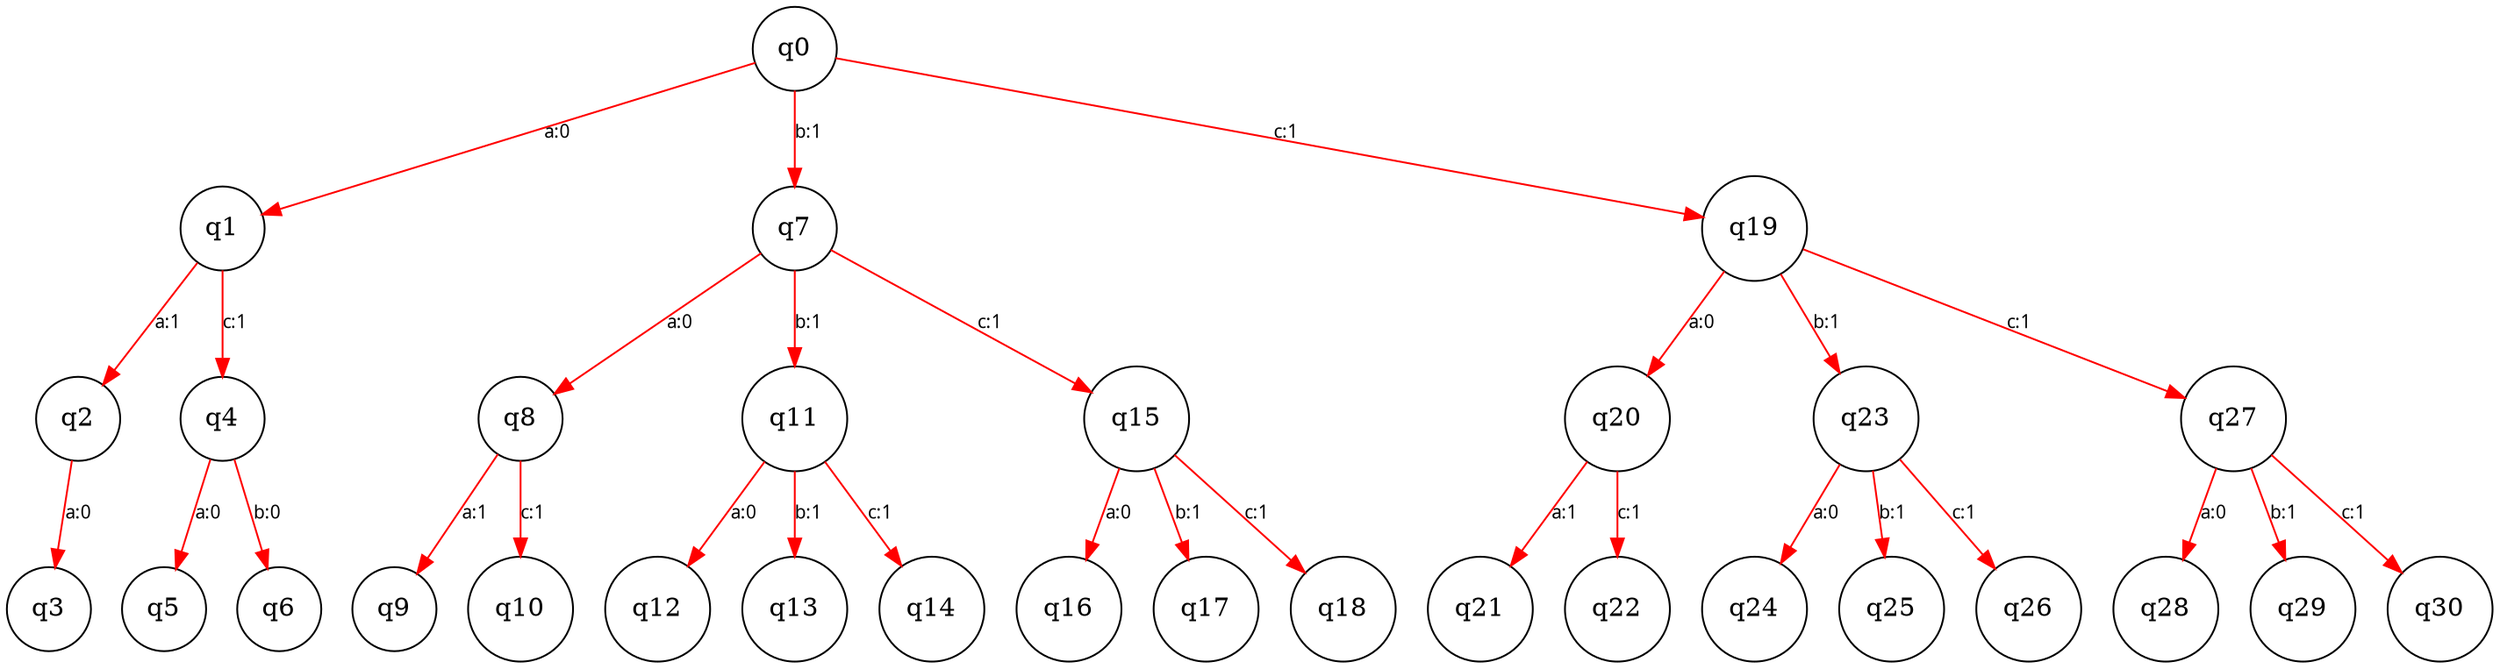 digraph G {
  center=1;
  size="80,10";
  0 [label="q0", shape="circle"];
  1 [label="q1", shape="circle"];
  2 [label="q2", shape="circle"];
  3 [label="q3", shape="circle"];
  4 [label="q4", shape="circle"];
  5 [label="q5", shape="circle"];
  6 [label="q6", shape="circle"];
  7 [label="q7", shape="circle"];
  8 [label="q8", shape="circle"];
  9 [label="q9", shape="circle"];
  10 [label="q10", shape="circle"];
  11 [label="q11", shape="circle"];
  12 [label="q12", shape="circle"];
  13 [label="q13", shape="circle"];
  14 [label="q14", shape="circle"];
  15 [label="q15", shape="circle"];
  16 [label="q16", shape="circle"];
  17 [label="q17", shape="circle"];
  18 [label="q18", shape="circle"];
  19 [label="q19", shape="circle"];
  20 [label="q20", shape="circle"];
  21 [label="q21", shape="circle"];
  22 [label="q22", shape="circle"];
  23 [label="q23", shape="circle"];
  24 [label="q24", shape="circle"];
  25 [label="q25", shape="circle"];
  26 [label="q26", shape="circle"];
  27 [label="q27", shape="circle"];
  28 [label="q28", shape="circle"];
  29 [label="q29", shape="circle"];
  30 [label="q30", shape="circle"];
  0 -> 1 [label="a:0\n", color="red", fontname="NimbusMonL-Regu", labeljust="r", fontsize=10];
  0 -> 7 [label="b:1\n", color="red", fontname="NimbusMonL-Regu", labeljust="r", fontsize=10];
  0 -> 19 [label="c:1\n", color="red", fontname="NimbusMonL-Regu", labeljust="r", fontsize=10];
  1 -> 2 [label="a:1\n", color="red", fontname="NimbusMonL-Regu", labeljust="r", fontsize=10];
  1 -> 4 [label="c:1\n", color="red", fontname="NimbusMonL-Regu", labeljust="r", fontsize=10];
  2 -> 3 [label="a:0\n", color="red", fontname="NimbusMonL-Regu", labeljust="r", fontsize=10];
  4 -> 5 [label="a:0\n", color="red", fontname="NimbusMonL-Regu", labeljust="r", fontsize=10];
  4 -> 6 [label="b:0\n", color="red", fontname="NimbusMonL-Regu", labeljust="r", fontsize=10];
  7 -> 8 [label="a:0\n", color="red", fontname="NimbusMonL-Regu", labeljust="r", fontsize=10];
  7 -> 11 [label="b:1\n", color="red", fontname="NimbusMonL-Regu", labeljust="r", fontsize=10];
  7 -> 15 [label="c:1\n", color="red", fontname="NimbusMonL-Regu", labeljust="r", fontsize=10];
  8 -> 9 [label="a:1\n", color="red", fontname="NimbusMonL-Regu", labeljust="r", fontsize=10];
  8 -> 10 [label="c:1\n", color="red", fontname="NimbusMonL-Regu", labeljust="r", fontsize=10];
  11 -> 12 [label="a:0\n", color="red", fontname="NimbusMonL-Regu", labeljust="r", fontsize=10];
  11 -> 13 [label="b:1\n", color="red", fontname="NimbusMonL-Regu", labeljust="r", fontsize=10];
  11 -> 14 [label="c:1\n", color="red", fontname="NimbusMonL-Regu", labeljust="r", fontsize=10];
  15 -> 16 [label="a:0\n", color="red", fontname="NimbusMonL-Regu", labeljust="r", fontsize=10];
  15 -> 17 [label="b:1\n", color="red", fontname="NimbusMonL-Regu", labeljust="r", fontsize=10];
  15 -> 18 [label="c:1\n", color="red", fontname="NimbusMonL-Regu", labeljust="r", fontsize=10];
  19 -> 20 [label="a:0\n", color="red", fontname="NimbusMonL-Regu", labeljust="r", fontsize=10];
  19 -> 23 [label="b:1\n", color="red", fontname="NimbusMonL-Regu", labeljust="r", fontsize=10];
  19 -> 27 [label="c:1\n", color="red", fontname="NimbusMonL-Regu", labeljust="r", fontsize=10];
  20 -> 21 [label="a:1\n", color="red", fontname="NimbusMonL-Regu", labeljust="r", fontsize=10];
  20 -> 22 [label="c:1\n", color="red", fontname="NimbusMonL-Regu", labeljust="r", fontsize=10];
  23 -> 24 [label="a:0\n", color="red", fontname="NimbusMonL-Regu", labeljust="r", fontsize=10];
  23 -> 25 [label="b:1\n", color="red", fontname="NimbusMonL-Regu", labeljust="r", fontsize=10];
  23 -> 26 [label="c:1\n", color="red", fontname="NimbusMonL-Regu", labeljust="r", fontsize=10];
  27 -> 28 [label="a:0\n", color="red", fontname="NimbusMonL-Regu", labeljust="r", fontsize=10];
  27 -> 29 [label="b:1\n", color="red", fontname="NimbusMonL-Regu", labeljust="r", fontsize=10];
  27 -> 30 [label="c:1\n", color="red", fontname="NimbusMonL-Regu", labeljust="r", fontsize=10];
}
